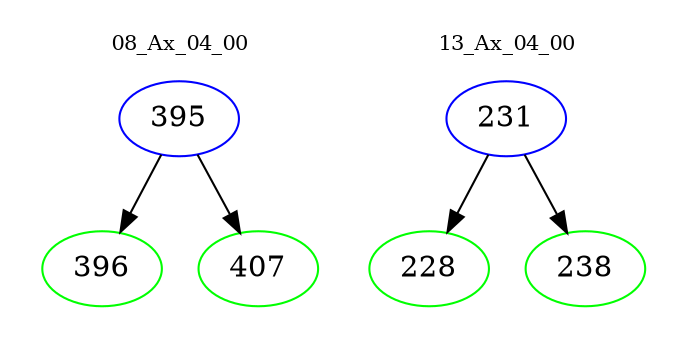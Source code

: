 digraph{
subgraph cluster_0 {
color = white
label = "08_Ax_04_00";
fontsize=10;
T0_395 [label="395", color="blue"]
T0_395 -> T0_396 [color="black"]
T0_396 [label="396", color="green"]
T0_395 -> T0_407 [color="black"]
T0_407 [label="407", color="green"]
}
subgraph cluster_1 {
color = white
label = "13_Ax_04_00";
fontsize=10;
T1_231 [label="231", color="blue"]
T1_231 -> T1_228 [color="black"]
T1_228 [label="228", color="green"]
T1_231 -> T1_238 [color="black"]
T1_238 [label="238", color="green"]
}
}
